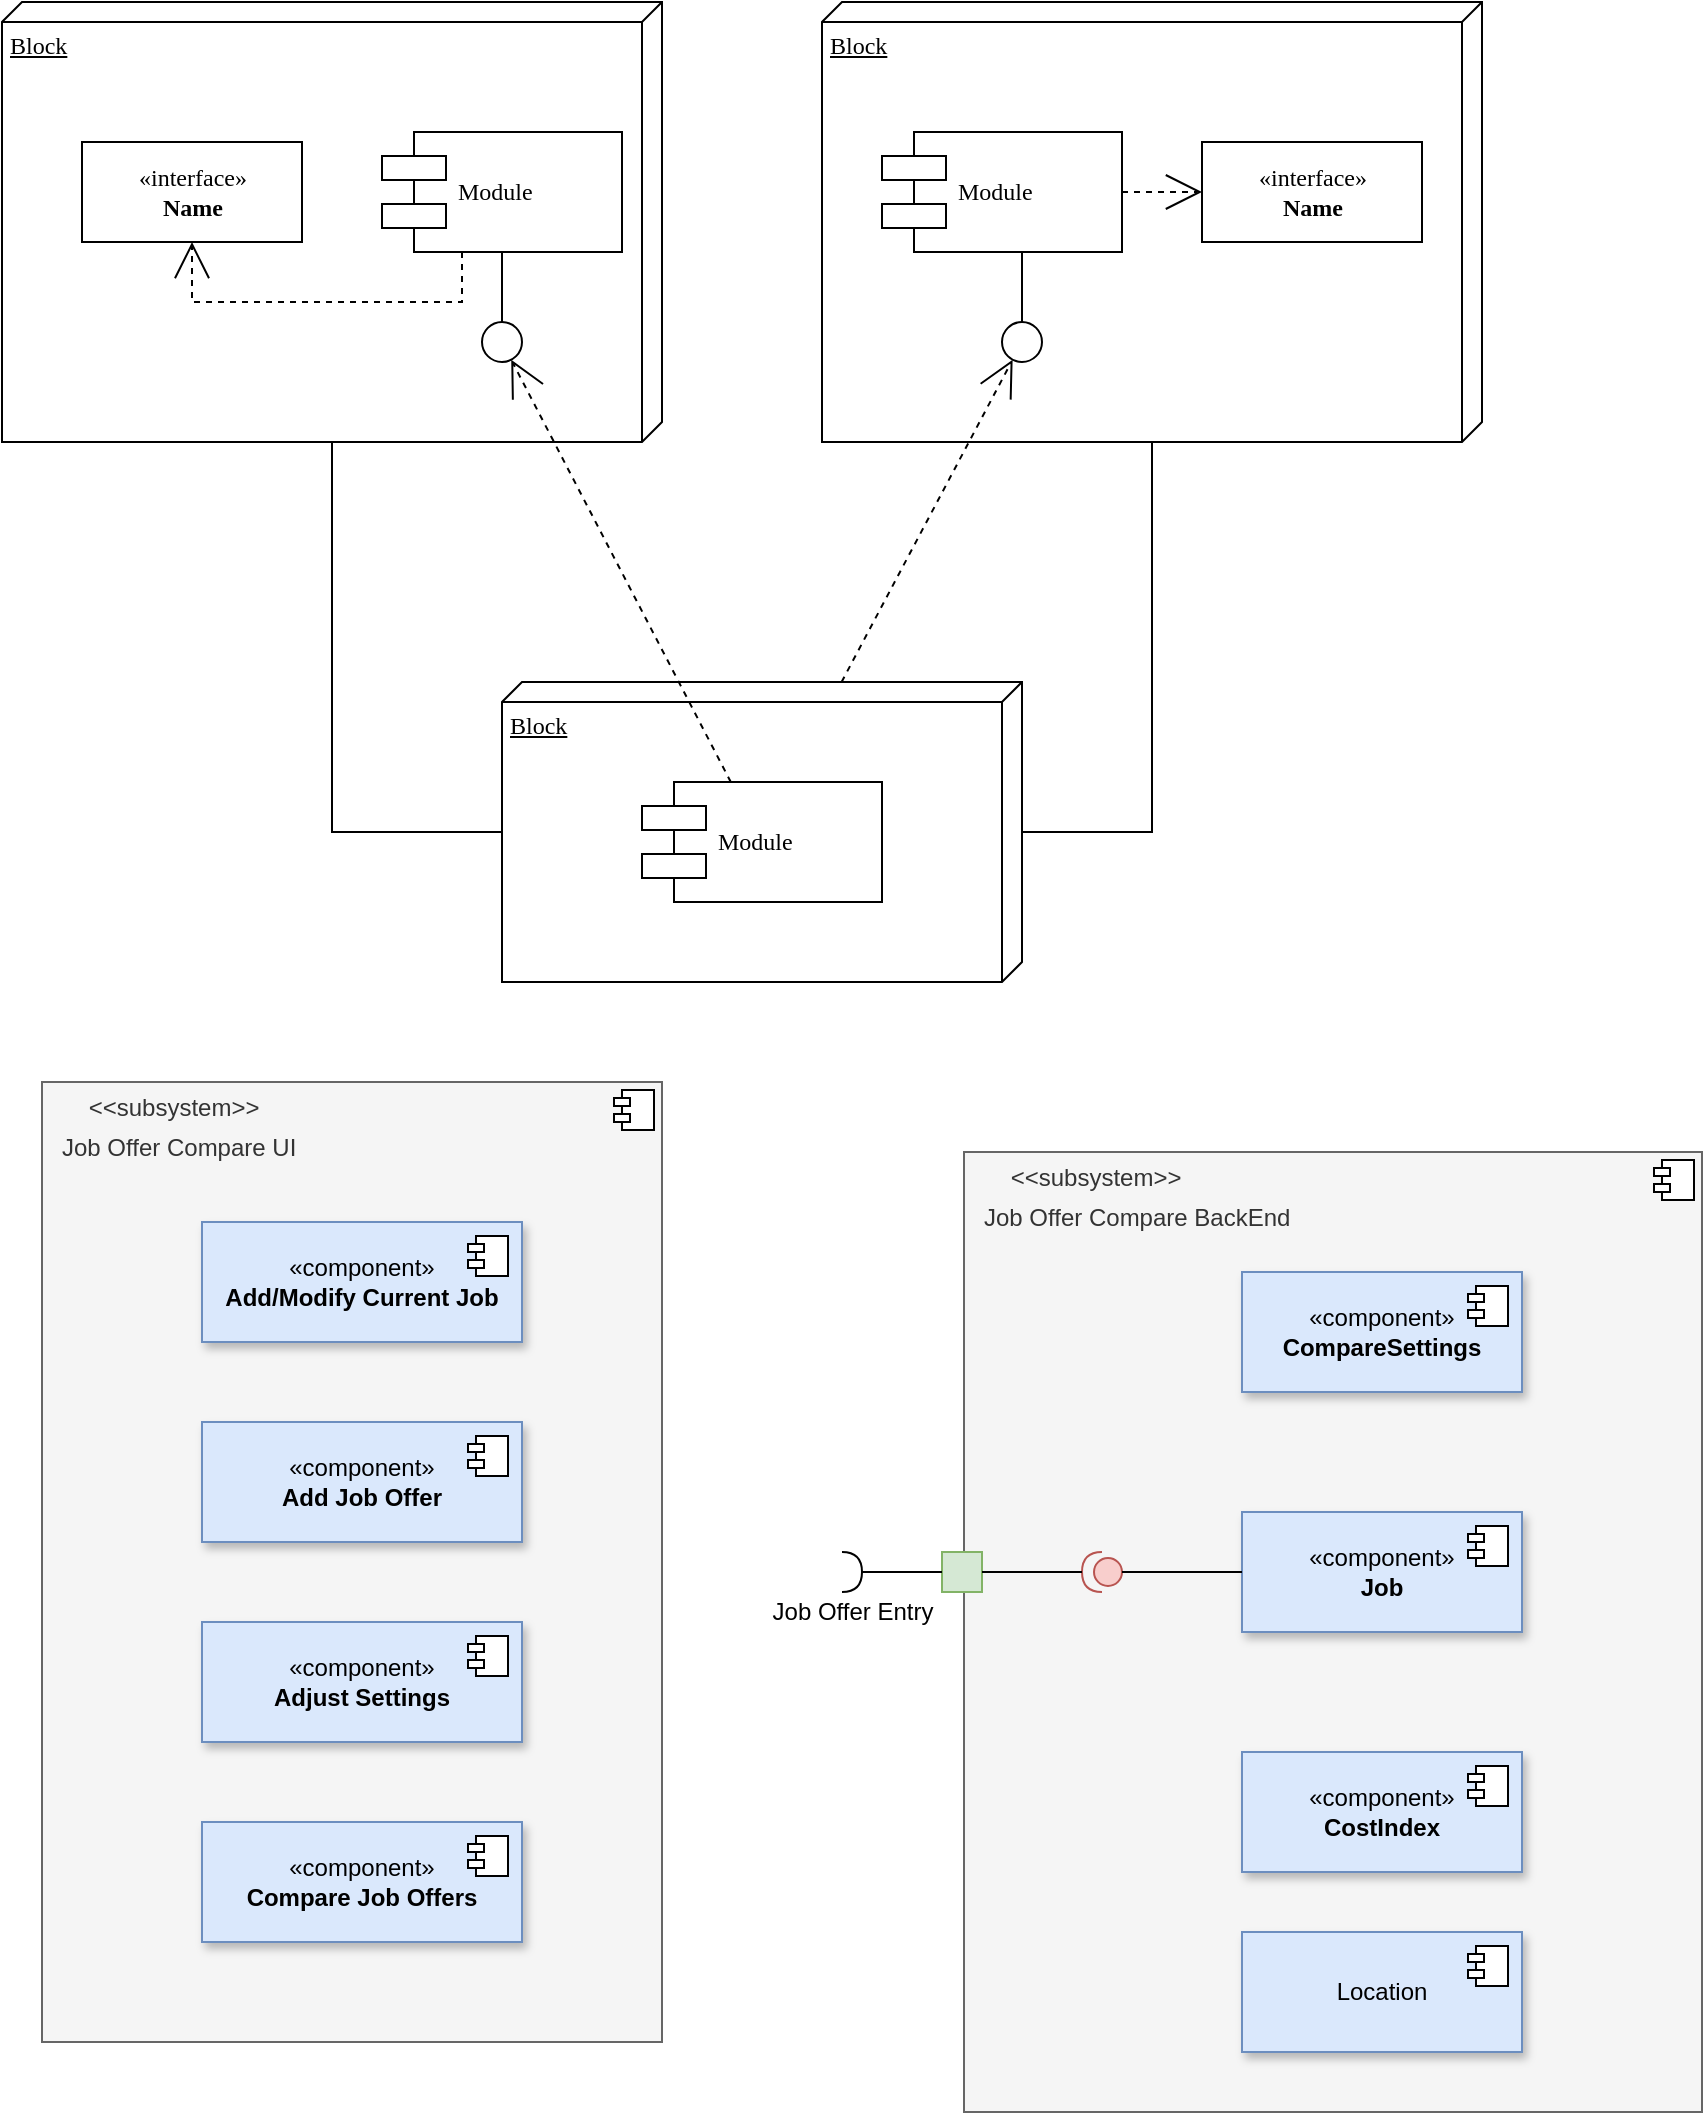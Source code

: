 <mxfile version="24.7.14">
  <diagram name="Page-1" id="5f0bae14-7c28-e335-631c-24af17079c00">
    <mxGraphModel dx="1081" dy="700" grid="1" gridSize="10" guides="1" tooltips="1" connect="1" arrows="1" fold="1" page="1" pageScale="1" pageWidth="1100" pageHeight="850" background="none" math="0" shadow="0">
      <root>
        <mxCell id="0" />
        <mxCell id="1" parent="0" />
        <mxCell id="39150e848f15840c-1" value="Block" style="verticalAlign=top;align=left;spacingTop=8;spacingLeft=2;spacingRight=12;shape=cube;size=10;direction=south;fontStyle=4;html=1;rounded=0;shadow=0;comic=0;labelBackgroundColor=none;strokeWidth=1;fontFamily=Verdana;fontSize=12" parent="1" vertex="1">
          <mxGeometry x="120" y="70" width="330" height="220" as="geometry" />
        </mxCell>
        <mxCell id="39150e848f15840c-2" value="Block" style="verticalAlign=top;align=left;spacingTop=8;spacingLeft=2;spacingRight=12;shape=cube;size=10;direction=south;fontStyle=4;html=1;rounded=0;shadow=0;comic=0;labelBackgroundColor=none;strokeWidth=1;fontFamily=Verdana;fontSize=12" parent="1" vertex="1">
          <mxGeometry x="530" y="70" width="330" height="220" as="geometry" />
        </mxCell>
        <mxCell id="39150e848f15840c-3" value="Block" style="verticalAlign=top;align=left;spacingTop=8;spacingLeft=2;spacingRight=12;shape=cube;size=10;direction=south;fontStyle=4;html=1;rounded=0;shadow=0;comic=0;labelBackgroundColor=none;strokeWidth=1;fontFamily=Verdana;fontSize=12" parent="1" vertex="1">
          <mxGeometry x="370" y="410" width="260" height="150" as="geometry" />
        </mxCell>
        <mxCell id="39150e848f15840c-4" value="&amp;laquo;interface&amp;raquo;&lt;br&gt;&lt;b&gt;Name&lt;/b&gt;" style="html=1;rounded=0;shadow=0;comic=0;labelBackgroundColor=none;strokeWidth=1;fontFamily=Verdana;fontSize=12;align=center;" parent="1" vertex="1">
          <mxGeometry x="160" y="140" width="110" height="50" as="geometry" />
        </mxCell>
        <mxCell id="39150e848f15840c-5" value="Module" style="shape=component;align=left;spacingLeft=36;rounded=0;shadow=0;comic=0;labelBackgroundColor=none;strokeWidth=1;fontFamily=Verdana;fontSize=12;html=1;" parent="1" vertex="1">
          <mxGeometry x="310" y="135" width="120" height="60" as="geometry" />
        </mxCell>
        <mxCell id="39150e848f15840c-6" value="" style="ellipse;whiteSpace=wrap;html=1;rounded=0;shadow=0;comic=0;labelBackgroundColor=none;strokeWidth=1;fontFamily=Verdana;fontSize=12;align=center;" parent="1" vertex="1">
          <mxGeometry x="360" y="230" width="20" height="20" as="geometry" />
        </mxCell>
        <mxCell id="39150e848f15840c-7" value="Module" style="shape=component;align=left;spacingLeft=36;rounded=0;shadow=0;comic=0;labelBackgroundColor=none;strokeWidth=1;fontFamily=Verdana;fontSize=12;html=1;" parent="1" vertex="1">
          <mxGeometry x="560" y="135" width="120" height="60" as="geometry" />
        </mxCell>
        <mxCell id="39150e848f15840c-8" value="&amp;laquo;interface&amp;raquo;&lt;br&gt;&lt;b&gt;Name&lt;/b&gt;" style="html=1;rounded=0;shadow=0;comic=0;labelBackgroundColor=none;strokeWidth=1;fontFamily=Verdana;fontSize=12;align=center;" parent="1" vertex="1">
          <mxGeometry x="720" y="140" width="110" height="50" as="geometry" />
        </mxCell>
        <mxCell id="39150e848f15840c-9" value="" style="ellipse;whiteSpace=wrap;html=1;rounded=0;shadow=0;comic=0;labelBackgroundColor=none;strokeWidth=1;fontFamily=Verdana;fontSize=12;align=center;" parent="1" vertex="1">
          <mxGeometry x="620" y="230" width="20" height="20" as="geometry" />
        </mxCell>
        <mxCell id="39150e848f15840c-10" value="Module" style="shape=component;align=left;spacingLeft=36;rounded=0;shadow=0;comic=0;labelBackgroundColor=none;strokeWidth=1;fontFamily=Verdana;fontSize=12;html=1;" parent="1" vertex="1">
          <mxGeometry x="440" y="460" width="120" height="60" as="geometry" />
        </mxCell>
        <mxCell id="39150e848f15840c-11" style="edgeStyle=none;rounded=0;html=1;dashed=1;labelBackgroundColor=none;startArrow=none;startFill=0;startSize=8;endArrow=open;endFill=0;endSize=16;fontFamily=Verdana;fontSize=12;" parent="1" source="39150e848f15840c-10" target="39150e848f15840c-6" edge="1">
          <mxGeometry relative="1" as="geometry" />
        </mxCell>
        <mxCell id="39150e848f15840c-12" style="edgeStyle=none;rounded=0;html=1;dashed=1;labelBackgroundColor=none;startArrow=none;startFill=0;startSize=8;endArrow=open;endFill=0;endSize=16;fontFamily=Verdana;fontSize=12;" parent="1" source="39150e848f15840c-3" target="39150e848f15840c-9" edge="1">
          <mxGeometry relative="1" as="geometry" />
        </mxCell>
        <mxCell id="39150e848f15840c-13" style="edgeStyle=elbowEdgeStyle;rounded=0;html=1;labelBackgroundColor=none;startArrow=none;startFill=0;startSize=8;endArrow=none;endFill=0;endSize=16;fontFamily=Verdana;fontSize=12;" parent="1" source="39150e848f15840c-9" target="39150e848f15840c-7" edge="1">
          <mxGeometry relative="1" as="geometry" />
        </mxCell>
        <mxCell id="39150e848f15840c-14" style="edgeStyle=elbowEdgeStyle;rounded=0;html=1;labelBackgroundColor=none;startArrow=none;startFill=0;startSize=8;endArrow=none;endFill=0;endSize=16;fontFamily=Verdana;fontSize=12;" parent="1" source="39150e848f15840c-6" target="39150e848f15840c-5" edge="1">
          <mxGeometry relative="1" as="geometry" />
        </mxCell>
        <mxCell id="39150e848f15840c-15" style="edgeStyle=orthogonalEdgeStyle;rounded=0;html=1;labelBackgroundColor=none;startArrow=none;startFill=0;startSize=8;endArrow=open;endFill=0;endSize=16;fontFamily=Verdana;fontSize=12;dashed=1;" parent="1" source="39150e848f15840c-5" target="39150e848f15840c-4" edge="1">
          <mxGeometry relative="1" as="geometry">
            <Array as="points">
              <mxPoint x="350" y="220" />
              <mxPoint x="215" y="220" />
            </Array>
          </mxGeometry>
        </mxCell>
        <mxCell id="39150e848f15840c-16" style="edgeStyle=orthogonalEdgeStyle;rounded=0;html=1;dashed=1;labelBackgroundColor=none;startArrow=none;startFill=0;startSize=8;endArrow=open;endFill=0;endSize=16;fontFamily=Verdana;fontSize=12;" parent="1" source="39150e848f15840c-7" target="39150e848f15840c-8" edge="1">
          <mxGeometry relative="1" as="geometry" />
        </mxCell>
        <mxCell id="39150e848f15840c-17" style="edgeStyle=orthogonalEdgeStyle;rounded=0;html=1;labelBackgroundColor=none;startArrow=none;startFill=0;startSize=8;endArrow=none;endFill=0;endSize=16;fontFamily=Verdana;fontSize=12;" parent="1" source="39150e848f15840c-3" target="39150e848f15840c-2" edge="1">
          <mxGeometry relative="1" as="geometry">
            <Array as="points">
              <mxPoint x="695" y="485" />
            </Array>
          </mxGeometry>
        </mxCell>
        <mxCell id="39150e848f15840c-18" style="edgeStyle=orthogonalEdgeStyle;rounded=0;html=1;labelBackgroundColor=none;startArrow=none;startFill=0;startSize=8;endArrow=none;endFill=0;endSize=16;fontFamily=Verdana;fontSize=12;" parent="1" source="39150e848f15840c-3" target="39150e848f15840c-1" edge="1">
          <mxGeometry relative="1" as="geometry">
            <Array as="points">
              <mxPoint x="285" y="485" />
            </Array>
          </mxGeometry>
        </mxCell>
        <mxCell id="KKHIHhpRjqUOTN9AhWNj-3" value="&lt;p style=&quot;margin: 6px 0px 0px;&quot;&gt;&amp;nbsp; &amp;nbsp; &amp;nbsp; &amp;nbsp;&amp;lt;&amp;lt;subsystem&amp;gt;&amp;gt;&lt;/p&gt;&lt;p style=&quot;margin: 6px 0px 0px;&quot;&gt;&amp;nbsp; &amp;nbsp;Job Offer Compare BackEnd&lt;/p&gt;" style="align=left;overflow=fill;html=1;dropTarget=0;whiteSpace=wrap;fillColor=#f5f5f5;fontColor=#333333;strokeColor=#666666;" vertex="1" parent="1">
          <mxGeometry x="601" y="645" width="369" height="480" as="geometry" />
        </mxCell>
        <mxCell id="KKHIHhpRjqUOTN9AhWNj-4" value="" style="shape=component;jettyWidth=8;jettyHeight=4;" vertex="1" parent="KKHIHhpRjqUOTN9AhWNj-3">
          <mxGeometry x="1" width="20" height="20" relative="1" as="geometry">
            <mxPoint x="-24" y="4" as="offset" />
          </mxGeometry>
        </mxCell>
        <mxCell id="KKHIHhpRjqUOTN9AhWNj-1" value="«component»&lt;br&gt;&lt;b&gt;Job&lt;/b&gt;" style="html=1;dropTarget=0;whiteSpace=wrap;shadow=1;fillColor=#dae8fc;strokeColor=#6c8ebf;" vertex="1" parent="1">
          <mxGeometry x="740" y="825" width="140" height="60" as="geometry" />
        </mxCell>
        <mxCell id="KKHIHhpRjqUOTN9AhWNj-2" value="" style="shape=module;jettyWidth=8;jettyHeight=4;" vertex="1" parent="KKHIHhpRjqUOTN9AhWNj-1">
          <mxGeometry x="1" width="20" height="20" relative="1" as="geometry">
            <mxPoint x="-27" y="7" as="offset" />
          </mxGeometry>
        </mxCell>
        <mxCell id="KKHIHhpRjqUOTN9AhWNj-5" value="" style="shape=providedRequiredInterface;html=1;verticalLabelPosition=bottom;sketch=0;direction=south;rotation=90;fillColor=#f8cecc;strokeColor=#b85450;" vertex="1" parent="1">
          <mxGeometry x="660" y="845" width="20" height="20" as="geometry" />
        </mxCell>
        <mxCell id="KKHIHhpRjqUOTN9AhWNj-8" value="" style="endArrow=none;html=1;rounded=0;exitX=0;exitY=0.5;exitDx=0;exitDy=0;exitPerimeter=0;entryX=0;entryY=0.5;entryDx=0;entryDy=0;" edge="1" parent="1" source="KKHIHhpRjqUOTN9AhWNj-5" target="KKHIHhpRjqUOTN9AhWNj-1">
          <mxGeometry width="50" height="50" relative="1" as="geometry">
            <mxPoint x="880" y="895" as="sourcePoint" />
            <mxPoint x="700" y="855" as="targetPoint" />
          </mxGeometry>
        </mxCell>
        <mxCell id="KKHIHhpRjqUOTN9AhWNj-11" value="" style="whiteSpace=wrap;html=1;aspect=fixed;fillColor=#d5e8d4;strokeColor=#82b366;" vertex="1" parent="1">
          <mxGeometry x="590" y="845" width="20" height="20" as="geometry" />
        </mxCell>
        <mxCell id="KKHIHhpRjqUOTN9AhWNj-12" value="" style="endArrow=none;html=1;rounded=0;entryX=0;entryY=0.5;entryDx=0;entryDy=0;exitX=1;exitY=0.5;exitDx=0;exitDy=0;exitPerimeter=0;" edge="1" parent="1" source="KKHIHhpRjqUOTN9AhWNj-14" target="KKHIHhpRjqUOTN9AhWNj-11">
          <mxGeometry width="50" height="50" relative="1" as="geometry">
            <mxPoint x="560" y="855" as="sourcePoint" />
            <mxPoint x="580" y="855" as="targetPoint" />
          </mxGeometry>
        </mxCell>
        <mxCell id="KKHIHhpRjqUOTN9AhWNj-13" value="" style="endArrow=none;html=1;rounded=0;entryX=1;entryY=0.5;entryDx=0;entryDy=0;entryPerimeter=0;exitX=1;exitY=0.5;exitDx=0;exitDy=0;" edge="1" parent="1" source="KKHIHhpRjqUOTN9AhWNj-11" target="KKHIHhpRjqUOTN9AhWNj-5">
          <mxGeometry width="50" height="50" relative="1" as="geometry">
            <mxPoint x="620" y="945" as="sourcePoint" />
            <mxPoint x="670" y="895" as="targetPoint" />
          </mxGeometry>
        </mxCell>
        <mxCell id="KKHIHhpRjqUOTN9AhWNj-14" value="Job Offer Entry" style="shape=requiredInterface;html=1;verticalLabelPosition=bottom;sketch=0;" vertex="1" parent="1">
          <mxGeometry x="540" y="845" width="10" height="20" as="geometry" />
        </mxCell>
        <mxCell id="KKHIHhpRjqUOTN9AhWNj-18" value="«component»&lt;br&gt;&lt;b&gt;CompareSettings&lt;/b&gt;" style="html=1;dropTarget=0;whiteSpace=wrap;shadow=1;fillColor=#dae8fc;strokeColor=#6c8ebf;" vertex="1" parent="1">
          <mxGeometry x="740" y="705" width="140" height="60" as="geometry" />
        </mxCell>
        <mxCell id="KKHIHhpRjqUOTN9AhWNj-19" value="" style="shape=module;jettyWidth=8;jettyHeight=4;" vertex="1" parent="KKHIHhpRjqUOTN9AhWNj-18">
          <mxGeometry x="1" width="20" height="20" relative="1" as="geometry">
            <mxPoint x="-27" y="7" as="offset" />
          </mxGeometry>
        </mxCell>
        <mxCell id="KKHIHhpRjqUOTN9AhWNj-20" value="«component»&lt;br&gt;&lt;b&gt;CostIndex&lt;/b&gt;" style="html=1;dropTarget=0;whiteSpace=wrap;shadow=1;fillColor=#dae8fc;strokeColor=#6c8ebf;" vertex="1" parent="1">
          <mxGeometry x="740" y="945" width="140" height="60" as="geometry" />
        </mxCell>
        <mxCell id="KKHIHhpRjqUOTN9AhWNj-21" value="" style="shape=module;jettyWidth=8;jettyHeight=4;" vertex="1" parent="KKHIHhpRjqUOTN9AhWNj-20">
          <mxGeometry x="1" width="20" height="20" relative="1" as="geometry">
            <mxPoint x="-27" y="7" as="offset" />
          </mxGeometry>
        </mxCell>
        <mxCell id="KKHIHhpRjqUOTN9AhWNj-22" value="Location" style="html=1;dropTarget=0;whiteSpace=wrap;shadow=1;fillColor=#dae8fc;strokeColor=#6c8ebf;" vertex="1" parent="1">
          <mxGeometry x="740" y="1035" width="140" height="60" as="geometry" />
        </mxCell>
        <mxCell id="KKHIHhpRjqUOTN9AhWNj-23" value="" style="shape=module;jettyWidth=8;jettyHeight=4;" vertex="1" parent="KKHIHhpRjqUOTN9AhWNj-22">
          <mxGeometry x="1" width="20" height="20" relative="1" as="geometry">
            <mxPoint x="-27" y="7" as="offset" />
          </mxGeometry>
        </mxCell>
        <mxCell id="KKHIHhpRjqUOTN9AhWNj-24" value="&lt;p style=&quot;margin: 6px 0px 0px;&quot;&gt;&amp;nbsp; &amp;nbsp; &amp;nbsp; &amp;nbsp;&amp;lt;&amp;lt;subsystem&amp;gt;&amp;gt;&lt;/p&gt;&lt;p style=&quot;margin: 6px 0px 0px;&quot;&gt;&amp;nbsp; &amp;nbsp;Job Offer Compare UI&lt;/p&gt;" style="align=left;overflow=fill;html=1;dropTarget=0;whiteSpace=wrap;fillColor=#f5f5f5;fontColor=#333333;strokeColor=#666666;" vertex="1" parent="1">
          <mxGeometry x="140" y="610" width="310" height="480" as="geometry" />
        </mxCell>
        <mxCell id="KKHIHhpRjqUOTN9AhWNj-25" value="" style="shape=component;jettyWidth=8;jettyHeight=4;" vertex="1" parent="KKHIHhpRjqUOTN9AhWNj-24">
          <mxGeometry x="1" width="20" height="20" relative="1" as="geometry">
            <mxPoint x="-24" y="4" as="offset" />
          </mxGeometry>
        </mxCell>
        <mxCell id="KKHIHhpRjqUOTN9AhWNj-26" value="«component»&lt;br&gt;&lt;b&gt;Add/Modify Current Job&lt;/b&gt;" style="html=1;dropTarget=0;whiteSpace=wrap;shadow=1;fillColor=#dae8fc;strokeColor=#6c8ebf;" vertex="1" parent="1">
          <mxGeometry x="220" y="680" width="160" height="60" as="geometry" />
        </mxCell>
        <mxCell id="KKHIHhpRjqUOTN9AhWNj-27" value="" style="shape=module;jettyWidth=8;jettyHeight=4;" vertex="1" parent="KKHIHhpRjqUOTN9AhWNj-26">
          <mxGeometry x="1" width="20" height="20" relative="1" as="geometry">
            <mxPoint x="-27" y="7" as="offset" />
          </mxGeometry>
        </mxCell>
        <mxCell id="KKHIHhpRjqUOTN9AhWNj-28" value="«component»&lt;br&gt;&lt;b&gt;Add Job Offer&lt;/b&gt;" style="html=1;dropTarget=0;whiteSpace=wrap;shadow=1;fillColor=#dae8fc;strokeColor=#6c8ebf;" vertex="1" parent="1">
          <mxGeometry x="220" y="780" width="160" height="60" as="geometry" />
        </mxCell>
        <mxCell id="KKHIHhpRjqUOTN9AhWNj-29" value="" style="shape=module;jettyWidth=8;jettyHeight=4;" vertex="1" parent="KKHIHhpRjqUOTN9AhWNj-28">
          <mxGeometry x="1" width="20" height="20" relative="1" as="geometry">
            <mxPoint x="-27" y="7" as="offset" />
          </mxGeometry>
        </mxCell>
        <mxCell id="KKHIHhpRjqUOTN9AhWNj-30" value="«component»&lt;br&gt;&lt;b&gt;Adjust Settings&lt;/b&gt;" style="html=1;dropTarget=0;whiteSpace=wrap;shadow=1;fillColor=#dae8fc;strokeColor=#6c8ebf;" vertex="1" parent="1">
          <mxGeometry x="220" y="880" width="160" height="60" as="geometry" />
        </mxCell>
        <mxCell id="KKHIHhpRjqUOTN9AhWNj-31" value="" style="shape=module;jettyWidth=8;jettyHeight=4;" vertex="1" parent="KKHIHhpRjqUOTN9AhWNj-30">
          <mxGeometry x="1" width="20" height="20" relative="1" as="geometry">
            <mxPoint x="-27" y="7" as="offset" />
          </mxGeometry>
        </mxCell>
        <mxCell id="KKHIHhpRjqUOTN9AhWNj-32" value="«component»&lt;br&gt;&lt;b&gt;Compare Job Offers&lt;/b&gt;" style="html=1;dropTarget=0;whiteSpace=wrap;shadow=1;fillColor=#dae8fc;strokeColor=#6c8ebf;" vertex="1" parent="1">
          <mxGeometry x="220" y="980" width="160" height="60" as="geometry" />
        </mxCell>
        <mxCell id="KKHIHhpRjqUOTN9AhWNj-33" value="" style="shape=module;jettyWidth=8;jettyHeight=4;" vertex="1" parent="KKHIHhpRjqUOTN9AhWNj-32">
          <mxGeometry x="1" width="20" height="20" relative="1" as="geometry">
            <mxPoint x="-27" y="7" as="offset" />
          </mxGeometry>
        </mxCell>
      </root>
    </mxGraphModel>
  </diagram>
</mxfile>
